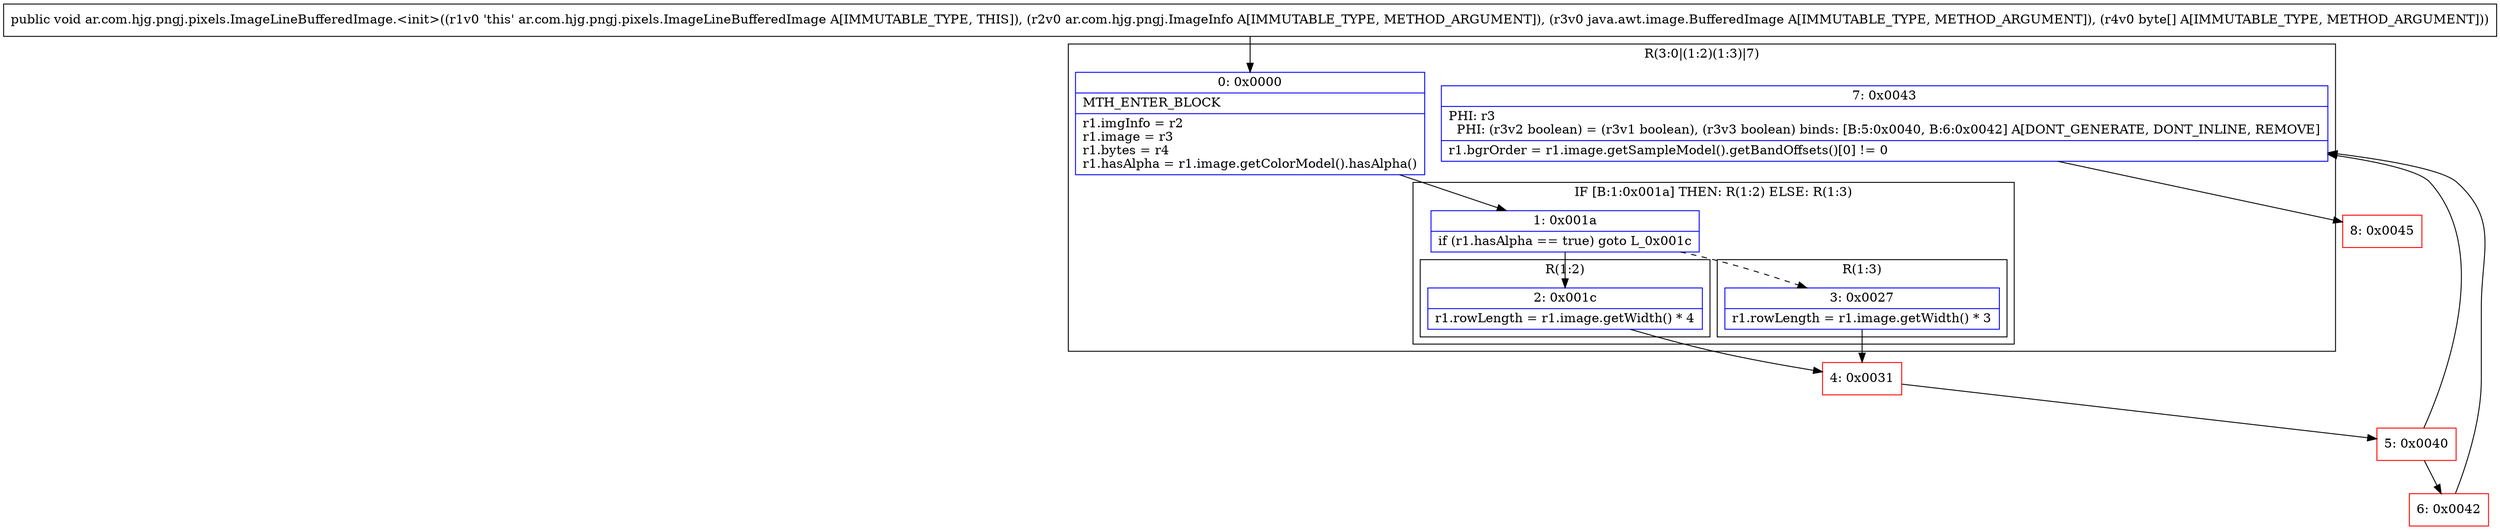 digraph "CFG forar.com.hjg.pngj.pixels.ImageLineBufferedImage.\<init\>(Lar\/com\/hjg\/pngj\/ImageInfo;Ljava\/awt\/image\/BufferedImage;[B)V" {
subgraph cluster_Region_583706137 {
label = "R(3:0|(1:2)(1:3)|7)";
node [shape=record,color=blue];
Node_0 [shape=record,label="{0\:\ 0x0000|MTH_ENTER_BLOCK\l|r1.imgInfo = r2\lr1.image = r3\lr1.bytes = r4\lr1.hasAlpha = r1.image.getColorModel().hasAlpha()\l}"];
subgraph cluster_IfRegion_1454650717 {
label = "IF [B:1:0x001a] THEN: R(1:2) ELSE: R(1:3)";
node [shape=record,color=blue];
Node_1 [shape=record,label="{1\:\ 0x001a|if (r1.hasAlpha == true) goto L_0x001c\l}"];
subgraph cluster_Region_787358387 {
label = "R(1:2)";
node [shape=record,color=blue];
Node_2 [shape=record,label="{2\:\ 0x001c|r1.rowLength = r1.image.getWidth() * 4\l}"];
}
subgraph cluster_Region_24247379 {
label = "R(1:3)";
node [shape=record,color=blue];
Node_3 [shape=record,label="{3\:\ 0x0027|r1.rowLength = r1.image.getWidth() * 3\l}"];
}
}
Node_7 [shape=record,label="{7\:\ 0x0043|PHI: r3 \l  PHI: (r3v2 boolean) = (r3v1 boolean), (r3v3 boolean) binds: [B:5:0x0040, B:6:0x0042] A[DONT_GENERATE, DONT_INLINE, REMOVE]\l|r1.bgrOrder = r1.image.getSampleModel().getBandOffsets()[0] != 0\l}"];
}
Node_4 [shape=record,color=red,label="{4\:\ 0x0031}"];
Node_5 [shape=record,color=red,label="{5\:\ 0x0040}"];
Node_6 [shape=record,color=red,label="{6\:\ 0x0042}"];
Node_8 [shape=record,color=red,label="{8\:\ 0x0045}"];
MethodNode[shape=record,label="{public void ar.com.hjg.pngj.pixels.ImageLineBufferedImage.\<init\>((r1v0 'this' ar.com.hjg.pngj.pixels.ImageLineBufferedImage A[IMMUTABLE_TYPE, THIS]), (r2v0 ar.com.hjg.pngj.ImageInfo A[IMMUTABLE_TYPE, METHOD_ARGUMENT]), (r3v0 java.awt.image.BufferedImage A[IMMUTABLE_TYPE, METHOD_ARGUMENT]), (r4v0 byte[] A[IMMUTABLE_TYPE, METHOD_ARGUMENT])) }"];
MethodNode -> Node_0;
Node_0 -> Node_1;
Node_1 -> Node_2;
Node_1 -> Node_3[style=dashed];
Node_2 -> Node_4;
Node_3 -> Node_4;
Node_7 -> Node_8;
Node_4 -> Node_5;
Node_5 -> Node_6;
Node_5 -> Node_7;
Node_6 -> Node_7;
}


